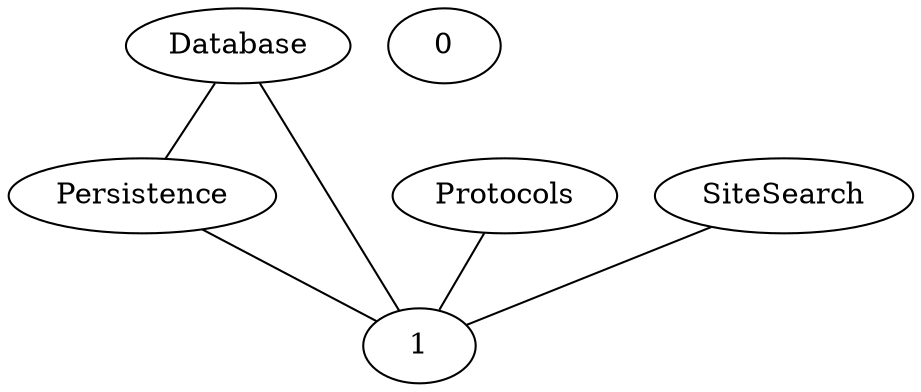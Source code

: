 graph G {
  Database;
  Persistence;
  0;
  1;
  Protocols;
  SiteSearch;
  Database -- Persistence;
  Persistence -- 1;
  Protocols -- 1;
  SiteSearch -- 1;
  Database -- 1;
}

